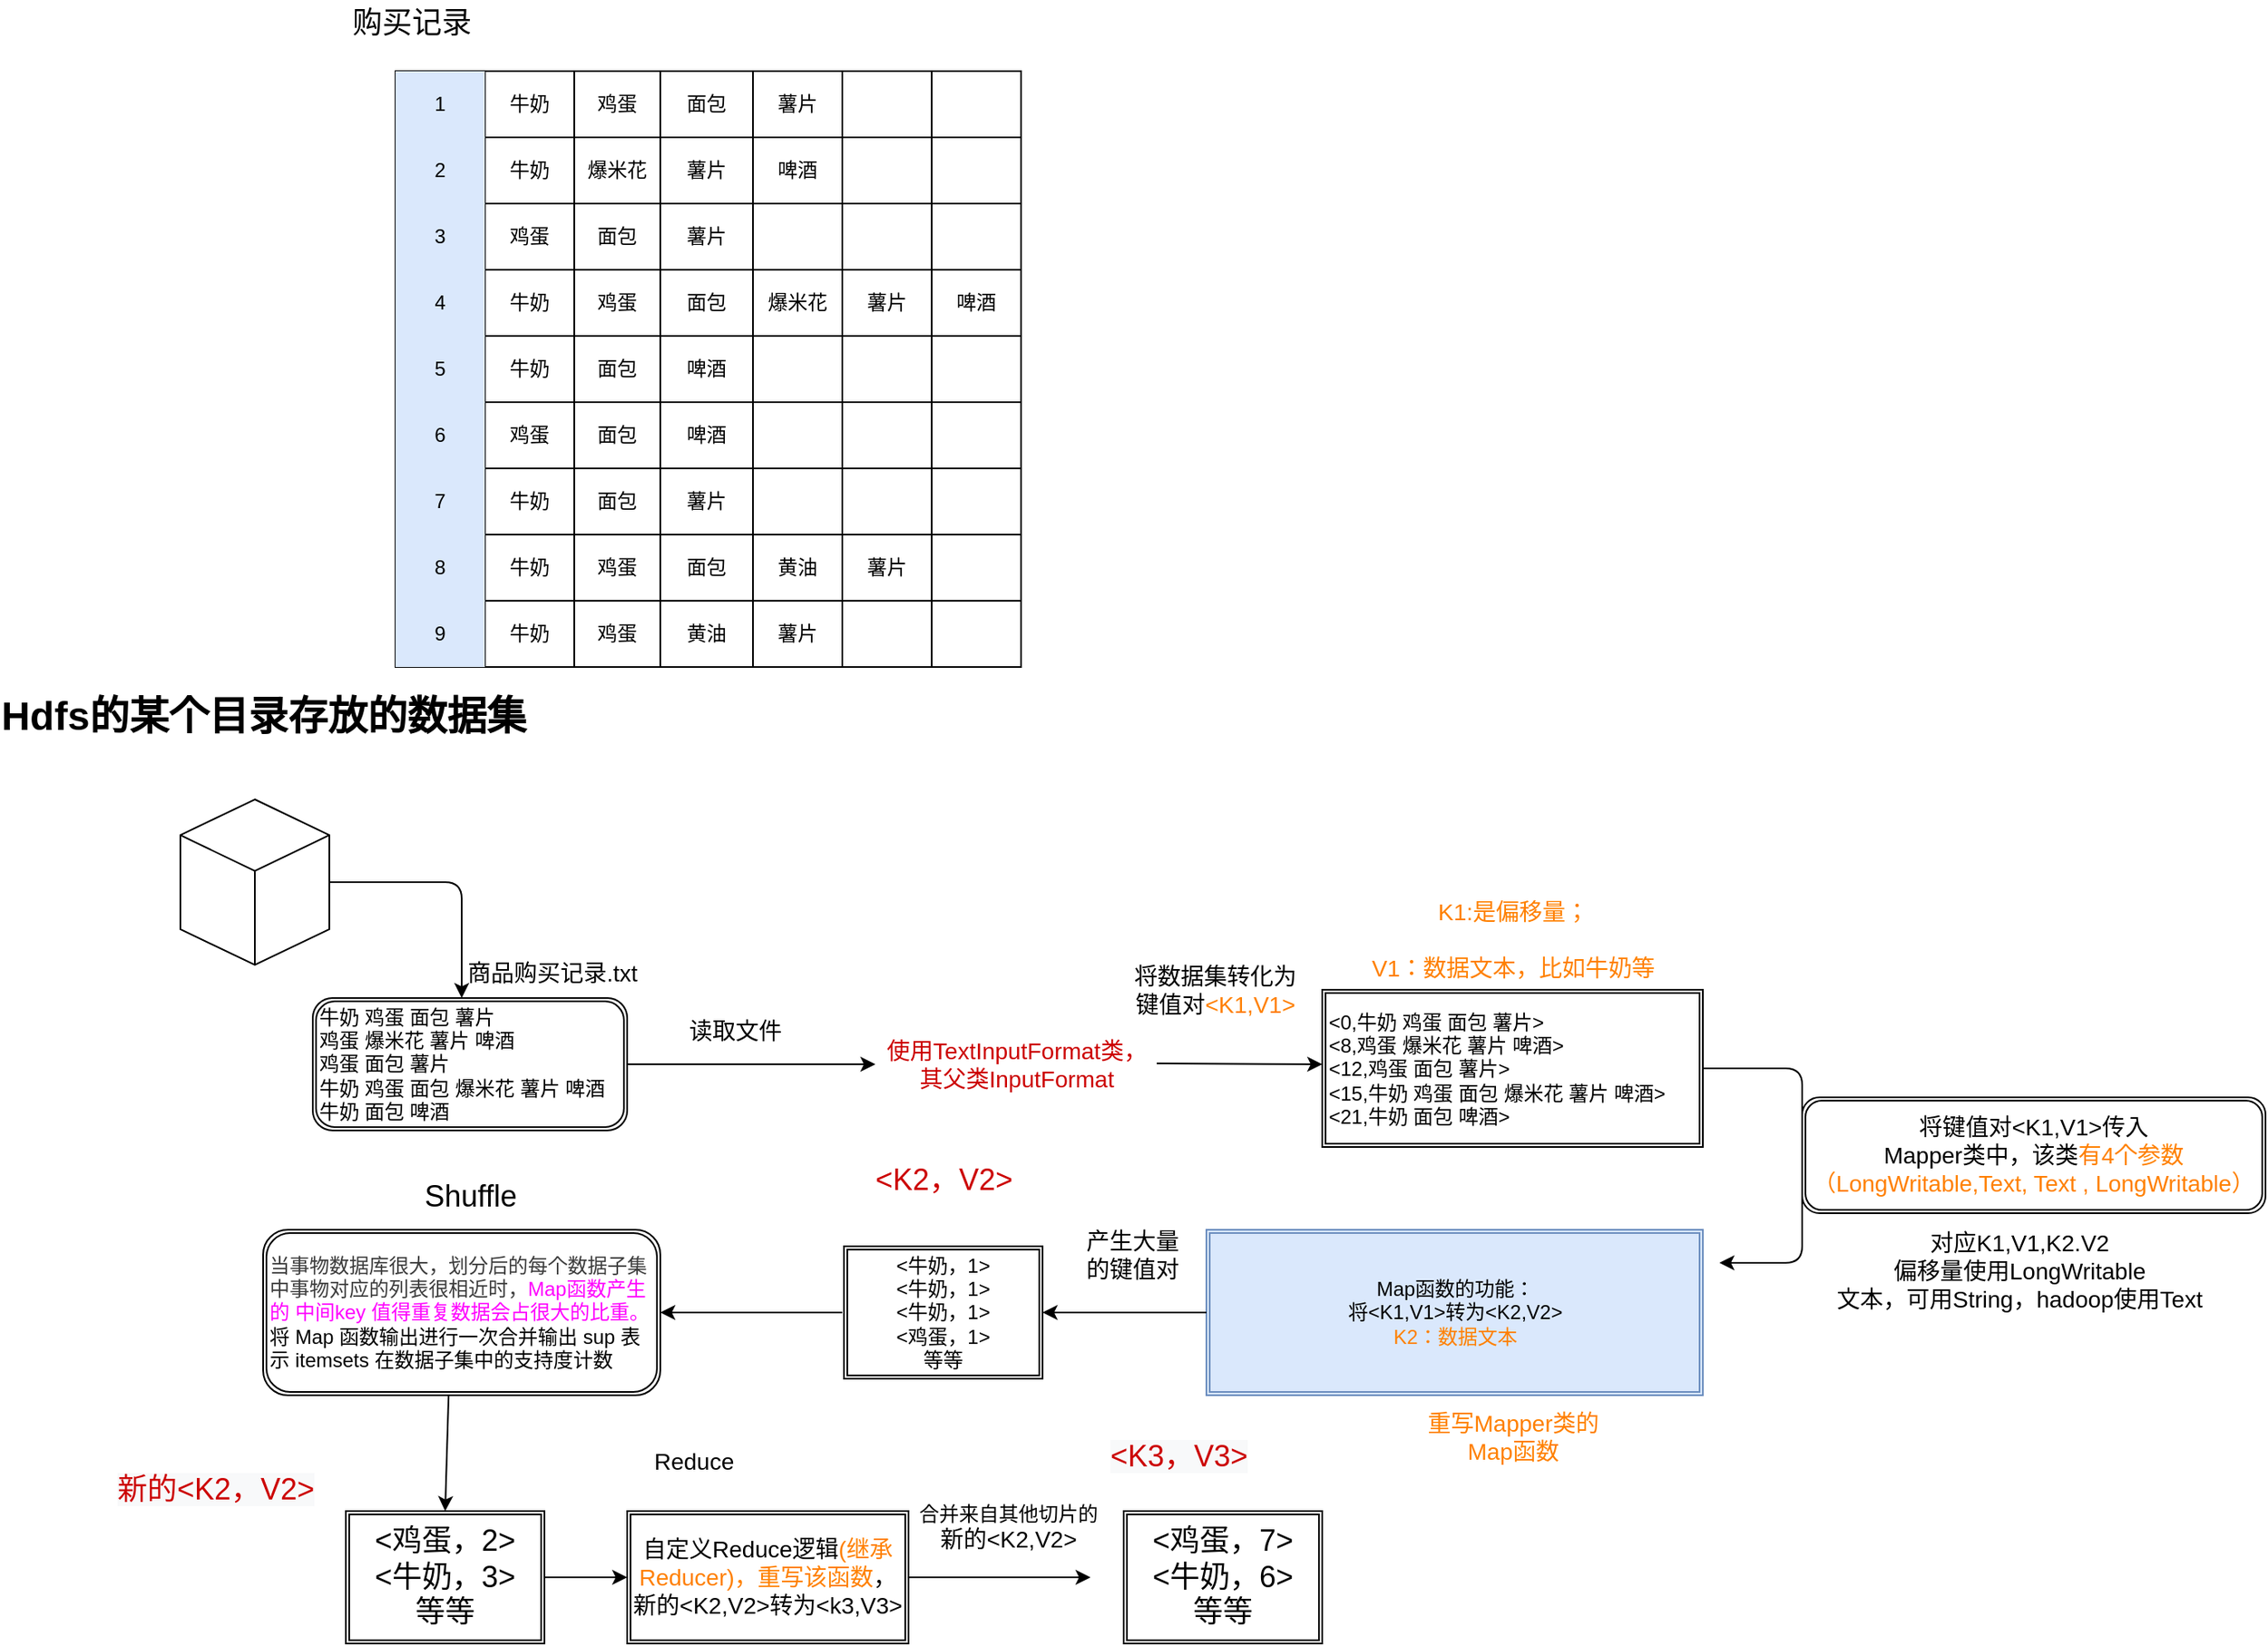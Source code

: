 <mxfile version="14.1.1" type="github"><diagram id="feJrx0zn9rPVNK8GasPx" name="Page-1"><mxGraphModel dx="2616" dy="667" grid="1" gridSize="10" guides="1" tooltips="1" connect="1" arrows="1" fold="1" page="1" pageScale="1" pageWidth="827" pageHeight="1169" math="0" shadow="0"><root><mxCell id="0"/><mxCell id="1" parent="0"/><mxCell id="kRwWImNhM5nwCdZ9_YyU-1" value="" style="shape=table;html=1;whiteSpace=wrap;startSize=0;container=1;collapsible=0;childLayout=tableLayout;flipV=0;flipH=1;fillColor=none;" parent="1" vertex="1"><mxGeometry x="160" y="50" width="378" height="360" as="geometry"/></mxCell><mxCell id="kRwWImNhM5nwCdZ9_YyU-2" value="" style="shape=partialRectangle;html=1;whiteSpace=wrap;collapsible=0;dropTarget=0;pointerEvents=0;fillColor=none;top=0;left=0;bottom=0;right=0;points=[[0,0.5],[1,0.5]];portConstraint=eastwest;" parent="kRwWImNhM5nwCdZ9_YyU-1" vertex="1"><mxGeometry width="378" height="40" as="geometry"/></mxCell><mxCell id="kRwWImNhM5nwCdZ9_YyU-3" value="1" style="shape=partialRectangle;html=1;whiteSpace=wrap;connectable=0;overflow=hidden;fillColor=#dae8fc;top=0;left=0;bottom=0;right=0;strokeColor=#6c8ebf;" parent="kRwWImNhM5nwCdZ9_YyU-2" vertex="1"><mxGeometry width="54" height="40" as="geometry"/></mxCell><mxCell id="kRwWImNhM5nwCdZ9_YyU-4" value="牛奶" style="shape=partialRectangle;html=1;whiteSpace=wrap;connectable=0;overflow=hidden;fillColor=none;top=0;left=0;bottom=0;right=0;" parent="kRwWImNhM5nwCdZ9_YyU-2" vertex="1"><mxGeometry x="54" width="54" height="40" as="geometry"/></mxCell><mxCell id="kRwWImNhM5nwCdZ9_YyU-5" value="鸡蛋" style="shape=partialRectangle;html=1;whiteSpace=wrap;connectable=0;overflow=hidden;fillColor=none;top=0;left=0;bottom=0;right=0;" parent="kRwWImNhM5nwCdZ9_YyU-2" vertex="1"><mxGeometry x="108" width="52" height="40" as="geometry"/></mxCell><mxCell id="kRwWImNhM5nwCdZ9_YyU-6" value="面包" style="shape=partialRectangle;html=1;whiteSpace=wrap;connectable=0;overflow=hidden;fillColor=none;top=0;left=0;bottom=0;right=0;" parent="kRwWImNhM5nwCdZ9_YyU-2" vertex="1"><mxGeometry x="160" width="56" height="40" as="geometry"/></mxCell><mxCell id="kRwWImNhM5nwCdZ9_YyU-7" value="薯片" style="shape=partialRectangle;html=1;whiteSpace=wrap;connectable=0;overflow=hidden;fillColor=none;top=0;left=0;bottom=0;right=0;" parent="kRwWImNhM5nwCdZ9_YyU-2" vertex="1"><mxGeometry x="216" width="54" height="40" as="geometry"/></mxCell><mxCell id="kRwWImNhM5nwCdZ9_YyU-8" style="shape=partialRectangle;html=1;whiteSpace=wrap;connectable=0;overflow=hidden;fillColor=none;top=0;left=0;bottom=0;right=0;" parent="kRwWImNhM5nwCdZ9_YyU-2" vertex="1"><mxGeometry x="270" width="54" height="40" as="geometry"/></mxCell><mxCell id="kRwWImNhM5nwCdZ9_YyU-9" style="shape=partialRectangle;html=1;whiteSpace=wrap;connectable=0;overflow=hidden;fillColor=none;top=0;left=0;bottom=0;right=0;" parent="kRwWImNhM5nwCdZ9_YyU-2" vertex="1"><mxGeometry x="324" width="54" height="40" as="geometry"/></mxCell><mxCell id="kRwWImNhM5nwCdZ9_YyU-10" value="" style="shape=partialRectangle;html=1;whiteSpace=wrap;collapsible=0;dropTarget=0;pointerEvents=0;fillColor=none;top=0;left=0;bottom=0;right=0;points=[[0,0.5],[1,0.5]];portConstraint=eastwest;" parent="kRwWImNhM5nwCdZ9_YyU-1" vertex="1"><mxGeometry y="40" width="378" height="40" as="geometry"/></mxCell><mxCell id="kRwWImNhM5nwCdZ9_YyU-11" value="2" style="shape=partialRectangle;html=1;whiteSpace=wrap;connectable=0;overflow=hidden;top=0;left=0;bottom=0;right=0;strokeColor=#6c8ebf;fillColor=#DAE8FC;" parent="kRwWImNhM5nwCdZ9_YyU-10" vertex="1"><mxGeometry width="54" height="40" as="geometry"/></mxCell><mxCell id="kRwWImNhM5nwCdZ9_YyU-12" value="牛奶" style="shape=partialRectangle;html=1;whiteSpace=wrap;connectable=0;overflow=hidden;fillColor=none;top=0;left=0;bottom=0;right=0;" parent="kRwWImNhM5nwCdZ9_YyU-10" vertex="1"><mxGeometry x="54" width="54" height="40" as="geometry"/></mxCell><mxCell id="kRwWImNhM5nwCdZ9_YyU-13" value="爆米花" style="shape=partialRectangle;html=1;whiteSpace=wrap;connectable=0;overflow=hidden;fillColor=none;top=0;left=0;bottom=0;right=0;" parent="kRwWImNhM5nwCdZ9_YyU-10" vertex="1"><mxGeometry x="108" width="52" height="40" as="geometry"/></mxCell><mxCell id="kRwWImNhM5nwCdZ9_YyU-14" value="薯片" style="shape=partialRectangle;html=1;whiteSpace=wrap;connectable=0;overflow=hidden;fillColor=none;top=0;left=0;bottom=0;right=0;" parent="kRwWImNhM5nwCdZ9_YyU-10" vertex="1"><mxGeometry x="160" width="56" height="40" as="geometry"/></mxCell><mxCell id="kRwWImNhM5nwCdZ9_YyU-15" value="啤酒" style="shape=partialRectangle;html=1;whiteSpace=wrap;connectable=0;overflow=hidden;fillColor=none;top=0;left=0;bottom=0;right=0;" parent="kRwWImNhM5nwCdZ9_YyU-10" vertex="1"><mxGeometry x="216" width="54" height="40" as="geometry"/></mxCell><mxCell id="kRwWImNhM5nwCdZ9_YyU-16" style="shape=partialRectangle;html=1;whiteSpace=wrap;connectable=0;overflow=hidden;fillColor=none;top=0;left=0;bottom=0;right=0;" parent="kRwWImNhM5nwCdZ9_YyU-10" vertex="1"><mxGeometry x="270" width="54" height="40" as="geometry"/></mxCell><mxCell id="kRwWImNhM5nwCdZ9_YyU-17" style="shape=partialRectangle;html=1;whiteSpace=wrap;connectable=0;overflow=hidden;fillColor=none;top=0;left=0;bottom=0;right=0;" parent="kRwWImNhM5nwCdZ9_YyU-10" vertex="1"><mxGeometry x="324" width="54" height="40" as="geometry"/></mxCell><mxCell id="kRwWImNhM5nwCdZ9_YyU-18" value="" style="shape=partialRectangle;html=1;whiteSpace=wrap;collapsible=0;dropTarget=0;pointerEvents=0;fillColor=none;top=0;left=0;bottom=0;right=0;points=[[0,0.5],[1,0.5]];portConstraint=eastwest;" parent="kRwWImNhM5nwCdZ9_YyU-1" vertex="1"><mxGeometry y="80" width="378" height="40" as="geometry"/></mxCell><mxCell id="kRwWImNhM5nwCdZ9_YyU-19" value="3" style="shape=partialRectangle;html=1;whiteSpace=wrap;connectable=0;overflow=hidden;fillColor=#dae8fc;top=0;left=0;bottom=0;right=0;strokeColor=#6c8ebf;" parent="kRwWImNhM5nwCdZ9_YyU-18" vertex="1"><mxGeometry width="54" height="40" as="geometry"/></mxCell><mxCell id="kRwWImNhM5nwCdZ9_YyU-20" value="鸡蛋" style="shape=partialRectangle;html=1;whiteSpace=wrap;connectable=0;overflow=hidden;fillColor=none;top=0;left=0;bottom=0;right=0;" parent="kRwWImNhM5nwCdZ9_YyU-18" vertex="1"><mxGeometry x="54" width="54" height="40" as="geometry"/></mxCell><mxCell id="kRwWImNhM5nwCdZ9_YyU-21" value="面包" style="shape=partialRectangle;html=1;whiteSpace=wrap;connectable=0;overflow=hidden;fillColor=none;top=0;left=0;bottom=0;right=0;" parent="kRwWImNhM5nwCdZ9_YyU-18" vertex="1"><mxGeometry x="108" width="52" height="40" as="geometry"/></mxCell><mxCell id="kRwWImNhM5nwCdZ9_YyU-22" value="薯片" style="shape=partialRectangle;html=1;whiteSpace=wrap;connectable=0;overflow=hidden;fillColor=none;top=0;left=0;bottom=0;right=0;" parent="kRwWImNhM5nwCdZ9_YyU-18" vertex="1"><mxGeometry x="160" width="56" height="40" as="geometry"/></mxCell><mxCell id="kRwWImNhM5nwCdZ9_YyU-23" value="" style="shape=partialRectangle;html=1;whiteSpace=wrap;connectable=0;overflow=hidden;fillColor=none;top=0;left=0;bottom=0;right=0;" parent="kRwWImNhM5nwCdZ9_YyU-18" vertex="1"><mxGeometry x="216" width="54" height="40" as="geometry"/></mxCell><mxCell id="kRwWImNhM5nwCdZ9_YyU-24" style="shape=partialRectangle;html=1;whiteSpace=wrap;connectable=0;overflow=hidden;fillColor=none;top=0;left=0;bottom=0;right=0;" parent="kRwWImNhM5nwCdZ9_YyU-18" vertex="1"><mxGeometry x="270" width="54" height="40" as="geometry"/></mxCell><mxCell id="kRwWImNhM5nwCdZ9_YyU-25" style="shape=partialRectangle;html=1;whiteSpace=wrap;connectable=0;overflow=hidden;fillColor=none;top=0;left=0;bottom=0;right=0;" parent="kRwWImNhM5nwCdZ9_YyU-18" vertex="1"><mxGeometry x="324" width="54" height="40" as="geometry"/></mxCell><mxCell id="kRwWImNhM5nwCdZ9_YyU-26" value="" style="shape=partialRectangle;html=1;whiteSpace=wrap;collapsible=0;dropTarget=0;pointerEvents=0;fillColor=none;top=0;left=0;bottom=0;right=0;points=[[0,0.5],[1,0.5]];portConstraint=eastwest;" parent="kRwWImNhM5nwCdZ9_YyU-1" vertex="1"><mxGeometry y="120" width="378" height="40" as="geometry"/></mxCell><mxCell id="kRwWImNhM5nwCdZ9_YyU-27" value="4" style="shape=partialRectangle;html=1;whiteSpace=wrap;connectable=0;overflow=hidden;fillColor=#dae8fc;top=0;left=0;bottom=0;right=0;strokeColor=#6c8ebf;" parent="kRwWImNhM5nwCdZ9_YyU-26" vertex="1"><mxGeometry width="54" height="40" as="geometry"/></mxCell><mxCell id="kRwWImNhM5nwCdZ9_YyU-28" value="牛奶" style="shape=partialRectangle;html=1;whiteSpace=wrap;connectable=0;overflow=hidden;fillColor=none;top=0;left=0;bottom=0;right=0;" parent="kRwWImNhM5nwCdZ9_YyU-26" vertex="1"><mxGeometry x="54" width="54" height="40" as="geometry"/></mxCell><mxCell id="kRwWImNhM5nwCdZ9_YyU-29" value="鸡蛋" style="shape=partialRectangle;html=1;whiteSpace=wrap;connectable=0;overflow=hidden;fillColor=none;top=0;left=0;bottom=0;right=0;" parent="kRwWImNhM5nwCdZ9_YyU-26" vertex="1"><mxGeometry x="108" width="52" height="40" as="geometry"/></mxCell><mxCell id="kRwWImNhM5nwCdZ9_YyU-30" value="面包" style="shape=partialRectangle;html=1;whiteSpace=wrap;connectable=0;overflow=hidden;fillColor=none;top=0;left=0;bottom=0;right=0;" parent="kRwWImNhM5nwCdZ9_YyU-26" vertex="1"><mxGeometry x="160" width="56" height="40" as="geometry"/></mxCell><mxCell id="kRwWImNhM5nwCdZ9_YyU-31" value="爆米花" style="shape=partialRectangle;html=1;whiteSpace=wrap;connectable=0;overflow=hidden;fillColor=none;top=0;left=0;bottom=0;right=0;" parent="kRwWImNhM5nwCdZ9_YyU-26" vertex="1"><mxGeometry x="216" width="54" height="40" as="geometry"/></mxCell><mxCell id="kRwWImNhM5nwCdZ9_YyU-32" value="薯片" style="shape=partialRectangle;html=1;whiteSpace=wrap;connectable=0;overflow=hidden;fillColor=none;top=0;left=0;bottom=0;right=0;" parent="kRwWImNhM5nwCdZ9_YyU-26" vertex="1"><mxGeometry x="270" width="54" height="40" as="geometry"/></mxCell><mxCell id="kRwWImNhM5nwCdZ9_YyU-33" value="啤酒" style="shape=partialRectangle;html=1;whiteSpace=wrap;connectable=0;overflow=hidden;fillColor=none;top=0;left=0;bottom=0;right=0;" parent="kRwWImNhM5nwCdZ9_YyU-26" vertex="1"><mxGeometry x="324" width="54" height="40" as="geometry"/></mxCell><mxCell id="kRwWImNhM5nwCdZ9_YyU-34" value="" style="shape=partialRectangle;html=1;whiteSpace=wrap;collapsible=0;dropTarget=0;pointerEvents=0;fillColor=none;top=0;left=0;bottom=0;right=0;points=[[0,0.5],[1,0.5]];portConstraint=eastwest;" parent="kRwWImNhM5nwCdZ9_YyU-1" vertex="1"><mxGeometry y="160" width="378" height="40" as="geometry"/></mxCell><mxCell id="kRwWImNhM5nwCdZ9_YyU-35" value="5" style="shape=partialRectangle;html=1;whiteSpace=wrap;connectable=0;overflow=hidden;fillColor=#dae8fc;top=0;left=0;bottom=0;right=0;strokeColor=#6c8ebf;" parent="kRwWImNhM5nwCdZ9_YyU-34" vertex="1"><mxGeometry width="54" height="40" as="geometry"/></mxCell><mxCell id="kRwWImNhM5nwCdZ9_YyU-36" value="牛奶" style="shape=partialRectangle;html=1;whiteSpace=wrap;connectable=0;overflow=hidden;fillColor=none;top=0;left=0;bottom=0;right=0;" parent="kRwWImNhM5nwCdZ9_YyU-34" vertex="1"><mxGeometry x="54" width="54" height="40" as="geometry"/></mxCell><mxCell id="kRwWImNhM5nwCdZ9_YyU-37" value="面包" style="shape=partialRectangle;html=1;whiteSpace=wrap;connectable=0;overflow=hidden;fillColor=none;top=0;left=0;bottom=0;right=0;" parent="kRwWImNhM5nwCdZ9_YyU-34" vertex="1"><mxGeometry x="108" width="52" height="40" as="geometry"/></mxCell><mxCell id="kRwWImNhM5nwCdZ9_YyU-38" value="啤酒" style="shape=partialRectangle;html=1;whiteSpace=wrap;connectable=0;overflow=hidden;fillColor=none;top=0;left=0;bottom=0;right=0;" parent="kRwWImNhM5nwCdZ9_YyU-34" vertex="1"><mxGeometry x="160" width="56" height="40" as="geometry"/></mxCell><mxCell id="kRwWImNhM5nwCdZ9_YyU-39" value="" style="shape=partialRectangle;html=1;whiteSpace=wrap;connectable=0;overflow=hidden;fillColor=none;top=0;left=0;bottom=0;right=0;" parent="kRwWImNhM5nwCdZ9_YyU-34" vertex="1"><mxGeometry x="216" width="54" height="40" as="geometry"/></mxCell><mxCell id="kRwWImNhM5nwCdZ9_YyU-40" style="shape=partialRectangle;html=1;whiteSpace=wrap;connectable=0;overflow=hidden;fillColor=none;top=0;left=0;bottom=0;right=0;" parent="kRwWImNhM5nwCdZ9_YyU-34" vertex="1"><mxGeometry x="270" width="54" height="40" as="geometry"/></mxCell><mxCell id="kRwWImNhM5nwCdZ9_YyU-41" style="shape=partialRectangle;html=1;whiteSpace=wrap;connectable=0;overflow=hidden;fillColor=none;top=0;left=0;bottom=0;right=0;" parent="kRwWImNhM5nwCdZ9_YyU-34" vertex="1"><mxGeometry x="324" width="54" height="40" as="geometry"/></mxCell><mxCell id="kRwWImNhM5nwCdZ9_YyU-42" value="" style="shape=partialRectangle;html=1;whiteSpace=wrap;collapsible=0;dropTarget=0;pointerEvents=0;fillColor=none;top=0;left=0;bottom=0;right=0;points=[[0,0.5],[1,0.5]];portConstraint=eastwest;" parent="kRwWImNhM5nwCdZ9_YyU-1" vertex="1"><mxGeometry y="200" width="378" height="40" as="geometry"/></mxCell><mxCell id="kRwWImNhM5nwCdZ9_YyU-43" value="6" style="shape=partialRectangle;html=1;whiteSpace=wrap;connectable=0;overflow=hidden;fillColor=#dae8fc;top=0;left=0;bottom=0;right=0;strokeColor=#6c8ebf;" parent="kRwWImNhM5nwCdZ9_YyU-42" vertex="1"><mxGeometry width="54" height="40" as="geometry"/></mxCell><mxCell id="kRwWImNhM5nwCdZ9_YyU-44" value="鸡蛋" style="shape=partialRectangle;html=1;whiteSpace=wrap;connectable=0;overflow=hidden;fillColor=none;top=0;left=0;bottom=0;right=0;" parent="kRwWImNhM5nwCdZ9_YyU-42" vertex="1"><mxGeometry x="54" width="54" height="40" as="geometry"/></mxCell><mxCell id="kRwWImNhM5nwCdZ9_YyU-45" value="面包" style="shape=partialRectangle;html=1;whiteSpace=wrap;connectable=0;overflow=hidden;fillColor=none;top=0;left=0;bottom=0;right=0;" parent="kRwWImNhM5nwCdZ9_YyU-42" vertex="1"><mxGeometry x="108" width="52" height="40" as="geometry"/></mxCell><mxCell id="kRwWImNhM5nwCdZ9_YyU-46" value="啤酒" style="shape=partialRectangle;html=1;whiteSpace=wrap;connectable=0;overflow=hidden;fillColor=none;top=0;left=0;bottom=0;right=0;" parent="kRwWImNhM5nwCdZ9_YyU-42" vertex="1"><mxGeometry x="160" width="56" height="40" as="geometry"/></mxCell><mxCell id="kRwWImNhM5nwCdZ9_YyU-47" value="" style="shape=partialRectangle;html=1;whiteSpace=wrap;connectable=0;overflow=hidden;fillColor=none;top=0;left=0;bottom=0;right=0;" parent="kRwWImNhM5nwCdZ9_YyU-42" vertex="1"><mxGeometry x="216" width="54" height="40" as="geometry"/></mxCell><mxCell id="kRwWImNhM5nwCdZ9_YyU-48" style="shape=partialRectangle;html=1;whiteSpace=wrap;connectable=0;overflow=hidden;fillColor=none;top=0;left=0;bottom=0;right=0;" parent="kRwWImNhM5nwCdZ9_YyU-42" vertex="1"><mxGeometry x="270" width="54" height="40" as="geometry"/></mxCell><mxCell id="kRwWImNhM5nwCdZ9_YyU-49" style="shape=partialRectangle;html=1;whiteSpace=wrap;connectable=0;overflow=hidden;fillColor=none;top=0;left=0;bottom=0;right=0;" parent="kRwWImNhM5nwCdZ9_YyU-42" vertex="1"><mxGeometry x="324" width="54" height="40" as="geometry"/></mxCell><mxCell id="kRwWImNhM5nwCdZ9_YyU-50" value="" style="shape=partialRectangle;html=1;whiteSpace=wrap;collapsible=0;dropTarget=0;pointerEvents=0;fillColor=none;top=0;left=0;bottom=0;right=0;points=[[0,0.5],[1,0.5]];portConstraint=eastwest;" parent="kRwWImNhM5nwCdZ9_YyU-1" vertex="1"><mxGeometry y="240" width="378" height="40" as="geometry"/></mxCell><mxCell id="kRwWImNhM5nwCdZ9_YyU-51" value="7" style="shape=partialRectangle;html=1;whiteSpace=wrap;connectable=0;overflow=hidden;fillColor=#dae8fc;top=0;left=0;bottom=0;right=0;strokeColor=#6c8ebf;" parent="kRwWImNhM5nwCdZ9_YyU-50" vertex="1"><mxGeometry width="54" height="40" as="geometry"/></mxCell><mxCell id="kRwWImNhM5nwCdZ9_YyU-52" value="牛奶" style="shape=partialRectangle;html=1;whiteSpace=wrap;connectable=0;overflow=hidden;fillColor=none;top=0;left=0;bottom=0;right=0;" parent="kRwWImNhM5nwCdZ9_YyU-50" vertex="1"><mxGeometry x="54" width="54" height="40" as="geometry"/></mxCell><mxCell id="kRwWImNhM5nwCdZ9_YyU-53" value="面包" style="shape=partialRectangle;html=1;whiteSpace=wrap;connectable=0;overflow=hidden;fillColor=none;top=0;left=0;bottom=0;right=0;" parent="kRwWImNhM5nwCdZ9_YyU-50" vertex="1"><mxGeometry x="108" width="52" height="40" as="geometry"/></mxCell><mxCell id="kRwWImNhM5nwCdZ9_YyU-54" value="薯片" style="shape=partialRectangle;html=1;whiteSpace=wrap;connectable=0;overflow=hidden;fillColor=none;top=0;left=0;bottom=0;right=0;" parent="kRwWImNhM5nwCdZ9_YyU-50" vertex="1"><mxGeometry x="160" width="56" height="40" as="geometry"/></mxCell><mxCell id="kRwWImNhM5nwCdZ9_YyU-55" value="" style="shape=partialRectangle;html=1;whiteSpace=wrap;connectable=0;overflow=hidden;fillColor=none;top=0;left=0;bottom=0;right=0;" parent="kRwWImNhM5nwCdZ9_YyU-50" vertex="1"><mxGeometry x="216" width="54" height="40" as="geometry"/></mxCell><mxCell id="kRwWImNhM5nwCdZ9_YyU-56" style="shape=partialRectangle;html=1;whiteSpace=wrap;connectable=0;overflow=hidden;fillColor=none;top=0;left=0;bottom=0;right=0;" parent="kRwWImNhM5nwCdZ9_YyU-50" vertex="1"><mxGeometry x="270" width="54" height="40" as="geometry"/></mxCell><mxCell id="kRwWImNhM5nwCdZ9_YyU-57" style="shape=partialRectangle;html=1;whiteSpace=wrap;connectable=0;overflow=hidden;fillColor=none;top=0;left=0;bottom=0;right=0;" parent="kRwWImNhM5nwCdZ9_YyU-50" vertex="1"><mxGeometry x="324" width="54" height="40" as="geometry"/></mxCell><mxCell id="kRwWImNhM5nwCdZ9_YyU-58" value="" style="shape=partialRectangle;html=1;whiteSpace=wrap;collapsible=0;dropTarget=0;pointerEvents=0;fillColor=none;top=0;left=0;bottom=0;right=0;points=[[0,0.5],[1,0.5]];portConstraint=eastwest;" parent="kRwWImNhM5nwCdZ9_YyU-1" vertex="1"><mxGeometry y="280" width="378" height="40" as="geometry"/></mxCell><mxCell id="kRwWImNhM5nwCdZ9_YyU-59" value="8" style="shape=partialRectangle;html=1;whiteSpace=wrap;connectable=0;overflow=hidden;fillColor=#dae8fc;top=0;left=0;bottom=0;right=0;strokeColor=#6c8ebf;" parent="kRwWImNhM5nwCdZ9_YyU-58" vertex="1"><mxGeometry width="54" height="40" as="geometry"/></mxCell><mxCell id="kRwWImNhM5nwCdZ9_YyU-60" value="牛奶" style="shape=partialRectangle;html=1;whiteSpace=wrap;connectable=0;overflow=hidden;fillColor=none;top=0;left=0;bottom=0;right=0;" parent="kRwWImNhM5nwCdZ9_YyU-58" vertex="1"><mxGeometry x="54" width="54" height="40" as="geometry"/></mxCell><mxCell id="kRwWImNhM5nwCdZ9_YyU-61" value="鸡蛋" style="shape=partialRectangle;html=1;whiteSpace=wrap;connectable=0;overflow=hidden;fillColor=none;top=0;left=0;bottom=0;right=0;" parent="kRwWImNhM5nwCdZ9_YyU-58" vertex="1"><mxGeometry x="108" width="52" height="40" as="geometry"/></mxCell><mxCell id="kRwWImNhM5nwCdZ9_YyU-62" value="面包" style="shape=partialRectangle;html=1;whiteSpace=wrap;connectable=0;overflow=hidden;fillColor=none;top=0;left=0;bottom=0;right=0;" parent="kRwWImNhM5nwCdZ9_YyU-58" vertex="1"><mxGeometry x="160" width="56" height="40" as="geometry"/></mxCell><mxCell id="kRwWImNhM5nwCdZ9_YyU-63" value="黄油" style="shape=partialRectangle;html=1;whiteSpace=wrap;connectable=0;overflow=hidden;fillColor=none;top=0;left=0;bottom=0;right=0;" parent="kRwWImNhM5nwCdZ9_YyU-58" vertex="1"><mxGeometry x="216" width="54" height="40" as="geometry"/></mxCell><mxCell id="kRwWImNhM5nwCdZ9_YyU-64" value="薯片" style="shape=partialRectangle;html=1;whiteSpace=wrap;connectable=0;overflow=hidden;fillColor=none;top=0;left=0;bottom=0;right=0;" parent="kRwWImNhM5nwCdZ9_YyU-58" vertex="1"><mxGeometry x="270" width="54" height="40" as="geometry"/></mxCell><mxCell id="kRwWImNhM5nwCdZ9_YyU-65" style="shape=partialRectangle;html=1;whiteSpace=wrap;connectable=0;overflow=hidden;fillColor=none;top=0;left=0;bottom=0;right=0;" parent="kRwWImNhM5nwCdZ9_YyU-58" vertex="1"><mxGeometry x="324" width="54" height="40" as="geometry"/></mxCell><mxCell id="kRwWImNhM5nwCdZ9_YyU-66" value="" style="shape=partialRectangle;html=1;whiteSpace=wrap;collapsible=0;dropTarget=0;pointerEvents=0;fillColor=none;top=0;left=0;bottom=0;right=0;points=[[0,0.5],[1,0.5]];portConstraint=eastwest;" parent="kRwWImNhM5nwCdZ9_YyU-1" vertex="1"><mxGeometry y="320" width="378" height="40" as="geometry"/></mxCell><mxCell id="kRwWImNhM5nwCdZ9_YyU-67" value="9" style="shape=partialRectangle;html=1;whiteSpace=wrap;connectable=0;overflow=hidden;fillColor=#dae8fc;top=0;left=0;bottom=0;right=0;strokeColor=#6c8ebf;" parent="kRwWImNhM5nwCdZ9_YyU-66" vertex="1"><mxGeometry width="54" height="40" as="geometry"/></mxCell><mxCell id="kRwWImNhM5nwCdZ9_YyU-68" value="牛奶" style="shape=partialRectangle;html=1;whiteSpace=wrap;connectable=0;overflow=hidden;fillColor=none;top=0;left=0;bottom=0;right=0;" parent="kRwWImNhM5nwCdZ9_YyU-66" vertex="1"><mxGeometry x="54" width="54" height="40" as="geometry"/></mxCell><mxCell id="kRwWImNhM5nwCdZ9_YyU-69" value="鸡蛋" style="shape=partialRectangle;html=1;whiteSpace=wrap;connectable=0;overflow=hidden;fillColor=none;top=0;left=0;bottom=0;right=0;" parent="kRwWImNhM5nwCdZ9_YyU-66" vertex="1"><mxGeometry x="108" width="52" height="40" as="geometry"/></mxCell><mxCell id="kRwWImNhM5nwCdZ9_YyU-70" value="黄油" style="shape=partialRectangle;html=1;whiteSpace=wrap;connectable=0;overflow=hidden;fillColor=none;top=0;left=0;bottom=0;right=0;" parent="kRwWImNhM5nwCdZ9_YyU-66" vertex="1"><mxGeometry x="160" width="56" height="40" as="geometry"/></mxCell><mxCell id="kRwWImNhM5nwCdZ9_YyU-71" value="薯片" style="shape=partialRectangle;html=1;whiteSpace=wrap;connectable=0;overflow=hidden;fillColor=none;top=0;left=0;bottom=0;right=0;" parent="kRwWImNhM5nwCdZ9_YyU-66" vertex="1"><mxGeometry x="216" width="54" height="40" as="geometry"/></mxCell><mxCell id="kRwWImNhM5nwCdZ9_YyU-72" style="shape=partialRectangle;html=1;whiteSpace=wrap;connectable=0;overflow=hidden;fillColor=none;top=0;left=0;bottom=0;right=0;" parent="kRwWImNhM5nwCdZ9_YyU-66" vertex="1"><mxGeometry x="270" width="54" height="40" as="geometry"/></mxCell><mxCell id="kRwWImNhM5nwCdZ9_YyU-73" style="shape=partialRectangle;html=1;whiteSpace=wrap;connectable=0;overflow=hidden;fillColor=none;top=0;left=0;bottom=0;right=0;" parent="kRwWImNhM5nwCdZ9_YyU-66" vertex="1"><mxGeometry x="324" width="54" height="40" as="geometry"/></mxCell><mxCell id="kRwWImNhM5nwCdZ9_YyU-82" value="&lt;font style=&quot;font-size: 18px&quot;&gt;购买记录&lt;/font&gt;" style="text;html=1;strokeColor=none;fillColor=none;align=center;verticalAlign=middle;whiteSpace=wrap;rounded=0;fontSize=20;" parent="1" vertex="1"><mxGeometry x="120" y="10" width="100" height="20" as="geometry"/></mxCell><mxCell id="wbQMfDEhix2b9BNwXz1v-1" value="" style="html=1;whiteSpace=wrap;shape=isoCube2;backgroundOutline=1;isoAngle=15;" vertex="1" parent="1"><mxGeometry x="30" y="490" width="90" height="100" as="geometry"/></mxCell><mxCell id="wbQMfDEhix2b9BNwXz1v-2" value="Hdfs的某个目录存放的数据集" style="text;strokeColor=none;fillColor=none;html=1;fontSize=24;fontStyle=1;verticalAlign=middle;align=center;" vertex="1" parent="1"><mxGeometry x="30" y="420" width="100" height="40" as="geometry"/></mxCell><mxCell id="wbQMfDEhix2b9BNwXz1v-3" value="" style="edgeStyle=segmentEdgeStyle;endArrow=classic;html=1;exitX=1;exitY=0.5;exitDx=0;exitDy=0;exitPerimeter=0;" edge="1" parent="1" source="wbQMfDEhix2b9BNwXz1v-1"><mxGeometry width="50" height="50" relative="1" as="geometry"><mxPoint x="140" y="600" as="sourcePoint"/><mxPoint x="200" y="610" as="targetPoint"/></mxGeometry></mxCell><mxCell id="wbQMfDEhix2b9BNwXz1v-4" value="&lt;div&gt;牛奶 鸡蛋 面包 薯片&lt;/div&gt;&lt;div&gt;鸡蛋 爆米花 薯片 啤酒&lt;/div&gt;&lt;div&gt;鸡蛋 面包 薯片&lt;/div&gt;&lt;div&gt;&lt;div&gt;牛奶 鸡蛋 面包 爆米花 薯片 啤酒&lt;/div&gt;&lt;div&gt;牛奶 面包 啤酒&lt;/div&gt;&lt;/div&gt;" style="shape=ext;double=1;rounded=1;whiteSpace=wrap;html=1;align=left;" vertex="1" parent="1"><mxGeometry x="110" y="610" width="190" height="80" as="geometry"/></mxCell><mxCell id="wbQMfDEhix2b9BNwXz1v-5" value="&lt;font style=&quot;font-size: 14px&quot;&gt;商品购买记录.txt&lt;/font&gt;" style="text;html=1;strokeColor=none;fillColor=none;align=center;verticalAlign=middle;whiteSpace=wrap;rounded=0;" vertex="1" parent="1"><mxGeometry x="180" y="585" width="150" height="20" as="geometry"/></mxCell><mxCell id="wbQMfDEhix2b9BNwXz1v-6" value="" style="endArrow=classic;html=1;exitX=1;exitY=0.5;exitDx=0;exitDy=0;" edge="1" parent="1" source="wbQMfDEhix2b9BNwXz1v-4"><mxGeometry width="50" height="50" relative="1" as="geometry"><mxPoint x="330" y="690" as="sourcePoint"/><mxPoint x="450" y="650" as="targetPoint"/></mxGeometry></mxCell><mxCell id="wbQMfDEhix2b9BNwXz1v-7" value="&lt;font style=&quot;font-size: 14px&quot;&gt;读取文件&lt;/font&gt;" style="text;html=1;align=center;verticalAlign=middle;resizable=0;points=[];autosize=1;" vertex="1" parent="1"><mxGeometry x="330" y="620" width="70" height="20" as="geometry"/></mxCell><mxCell id="wbQMfDEhix2b9BNwXz1v-8" value="&lt;font style=&quot;font-size: 14px&quot;&gt;&lt;font color=&quot;#cc0000&quot;&gt;使用TextInputFormat类，&lt;br&gt;其父类InputFormat&lt;/font&gt;&lt;br&gt;&lt;/font&gt;" style="text;html=1;align=center;verticalAlign=middle;resizable=0;points=[];autosize=1;" vertex="1" parent="1"><mxGeometry x="450" y="635" width="170" height="30" as="geometry"/></mxCell><mxCell id="wbQMfDEhix2b9BNwXz1v-9" value="" style="endArrow=classic;html=1;" edge="1" parent="1"><mxGeometry width="50" height="50" relative="1" as="geometry"><mxPoint x="620" y="649.5" as="sourcePoint"/><mxPoint x="720" y="650" as="targetPoint"/></mxGeometry></mxCell><mxCell id="wbQMfDEhix2b9BNwXz1v-10" value="&lt;font style=&quot;font-size: 14px&quot;&gt;将数据集转化为&lt;br&gt;键值对&lt;font color=&quot;#ff8000&quot;&gt;&amp;lt;K1,V1&amp;gt;&lt;/font&gt;&lt;/font&gt;" style="text;html=1;align=center;verticalAlign=middle;resizable=0;points=[];autosize=1;" vertex="1" parent="1"><mxGeometry x="600" y="590" width="110" height="30" as="geometry"/></mxCell><mxCell id="wbQMfDEhix2b9BNwXz1v-11" value="&amp;lt;0,&lt;span&gt;牛奶 鸡蛋 面包 薯片&amp;gt;&lt;br&gt;&amp;lt;8,&lt;/span&gt;&lt;span&gt;鸡蛋 爆米花 薯片 啤酒&amp;gt;&lt;/span&gt;&lt;div&gt;&amp;lt;12,鸡蛋 面包 薯片&amp;gt;&lt;/div&gt;&lt;div&gt;&lt;div&gt;&amp;lt;15,牛奶 鸡蛋 面包 爆米花 薯片 啤酒&amp;gt;&lt;/div&gt;&lt;div&gt;&amp;lt;21,牛奶 面包 啤酒&amp;gt;&lt;/div&gt;&lt;/div&gt;" style="shape=ext;double=1;rounded=0;whiteSpace=wrap;html=1;align=left;" vertex="1" parent="1"><mxGeometry x="720" y="605" width="230" height="95" as="geometry"/></mxCell><mxCell id="wbQMfDEhix2b9BNwXz1v-15" value="" style="edgeStyle=segmentEdgeStyle;endArrow=classic;html=1;" edge="1" parent="1" source="wbQMfDEhix2b9BNwXz1v-11"><mxGeometry width="50" height="50" relative="1" as="geometry"><mxPoint x="740" y="770" as="sourcePoint"/><mxPoint x="960" y="770" as="targetPoint"/><Array as="points"><mxPoint x="1010" y="653"/></Array></mxGeometry></mxCell><mxCell id="wbQMfDEhix2b9BNwXz1v-16" value="" style="shape=ext;double=1;rounded=0;whiteSpace=wrap;html=1;fillColor=#dae8fc;strokeColor=#6c8ebf;" vertex="1" parent="1"><mxGeometry x="650" y="750" width="300" height="100" as="geometry"/></mxCell><mxCell id="wbQMfDEhix2b9BNwXz1v-17" value="&lt;font style=&quot;font-size: 14px&quot; color=&quot;#ff8000&quot;&gt;重写Mapper类的&lt;br&gt;Map函数&lt;br&gt;&lt;/font&gt;" style="text;html=1;align=center;verticalAlign=middle;resizable=0;points=[];autosize=1;" vertex="1" parent="1"><mxGeometry x="775" y="860" width="120" height="30" as="geometry"/></mxCell><mxCell id="wbQMfDEhix2b9BNwXz1v-18" value="&lt;font style=&quot;font-size: 14px&quot; color=&quot;#ff8000&quot;&gt;K1:是偏移量；&lt;br&gt;&lt;br&gt;V1：数据文本，比如牛奶等&lt;/font&gt;" style="text;html=1;align=center;verticalAlign=middle;resizable=0;points=[];autosize=1;" vertex="1" parent="1"><mxGeometry x="740" y="550" width="190" height="50" as="geometry"/></mxCell><mxCell id="wbQMfDEhix2b9BNwXz1v-19" value="&lt;font style=&quot;font-size: 14px&quot;&gt;将键值对&amp;lt;K1,V1&amp;gt;传入&lt;br&gt;Mapper类中，该类&lt;/font&gt;&lt;font color=&quot;#ff8000&quot;&gt;&lt;span style=&quot;font-size: 14px&quot;&gt;有4个参数&lt;/span&gt;&lt;/font&gt;&lt;br&gt;&lt;font color=&quot;#ff8000&quot;&gt;&lt;span style=&quot;font-size: 14px&quot;&gt;（LongWritable,Text, Text , LongWritable&lt;/span&gt;&lt;/font&gt;&lt;font color=&quot;#ff8000&quot;&gt;&lt;span style=&quot;font-size: 14px&quot;&gt;）&lt;/span&gt;&lt;/font&gt;" style="shape=ext;double=1;rounded=1;whiteSpace=wrap;html=1;" vertex="1" parent="1"><mxGeometry x="1010" y="670" width="280" height="70" as="geometry"/></mxCell><mxCell id="wbQMfDEhix2b9BNwXz1v-20" value="&lt;font style=&quot;font-size: 14px&quot;&gt;对应K1,V1,K2.V2&lt;br&gt;偏移量使用LongWritable&lt;br&gt;文本，可用String，hadoop使用Text&lt;/font&gt;" style="text;html=1;align=center;verticalAlign=middle;resizable=0;points=[];autosize=1;" vertex="1" parent="1"><mxGeometry x="1021" y="750" width="240" height="50" as="geometry"/></mxCell><mxCell id="wbQMfDEhix2b9BNwXz1v-21" value="&lt;span&gt;Map函数的功能：&lt;/span&gt;&lt;br&gt;&lt;span&gt;将&amp;lt;K1,V1&amp;gt;转为&amp;lt;K2,V2&amp;gt;&lt;/span&gt;&lt;br&gt;&lt;font color=&quot;#ff8000&quot;&gt;K2：数据文本&lt;/font&gt;" style="text;html=1;align=center;verticalAlign=middle;resizable=0;points=[];autosize=1;" vertex="1" parent="1"><mxGeometry x="730" y="775" width="140" height="50" as="geometry"/></mxCell><mxCell id="wbQMfDEhix2b9BNwXz1v-22" value="&lt;font color=&quot;#cc0000&quot; style=&quot;font-size: 18px&quot;&gt;&amp;lt;K2，V2&amp;gt;&lt;/font&gt;" style="text;html=1;align=center;verticalAlign=middle;resizable=0;points=[];autosize=1;" vertex="1" parent="1"><mxGeometry x="441" y="710" width="100" height="20" as="geometry"/></mxCell><mxCell id="wbQMfDEhix2b9BNwXz1v-24" value="&amp;lt;牛奶，1&amp;gt;&lt;br&gt;&amp;lt;牛奶，1&amp;gt;&lt;br&gt;&amp;lt;牛奶，1&amp;gt;&lt;br&gt;&amp;lt;鸡蛋，1&amp;gt;&lt;br&gt;等等" style="shape=ext;double=1;rounded=0;whiteSpace=wrap;html=1;" vertex="1" parent="1"><mxGeometry x="431" y="760" width="120" height="80" as="geometry"/></mxCell><mxCell id="wbQMfDEhix2b9BNwXz1v-25" value="" style="endArrow=classic;html=1;exitX=0;exitY=0.5;exitDx=0;exitDy=0;entryX=1;entryY=0.5;entryDx=0;entryDy=0;" edge="1" parent="1" source="wbQMfDEhix2b9BNwXz1v-16" target="wbQMfDEhix2b9BNwXz1v-24"><mxGeometry width="50" height="50" relative="1" as="geometry"><mxPoint x="590" y="790" as="sourcePoint"/><mxPoint x="580" y="820" as="targetPoint"/></mxGeometry></mxCell><mxCell id="wbQMfDEhix2b9BNwXz1v-26" value="&lt;font style=&quot;font-size: 14px&quot;&gt;产生大量&lt;br&gt;的键值对&lt;/font&gt;" style="text;html=1;align=center;verticalAlign=middle;resizable=0;points=[];autosize=1;" vertex="1" parent="1"><mxGeometry x="570" y="750" width="70" height="30" as="geometry"/></mxCell><mxCell id="wbQMfDEhix2b9BNwXz1v-27" value="" style="endArrow=classic;html=1;" edge="1" parent="1"><mxGeometry width="50" height="50" relative="1" as="geometry"><mxPoint x="430" y="800" as="sourcePoint"/><mxPoint x="320" y="800" as="targetPoint"/></mxGeometry></mxCell><mxCell id="wbQMfDEhix2b9BNwXz1v-28" value="&lt;span style=&quot;background-color: rgb(255 , 255 , 255)&quot;&gt;&lt;span style=&quot;color: rgb(60 , 60 , 60)&quot;&gt;当事物数据库很大，划分后的每个数据子集中事物对应的列表很相近时，&lt;/span&gt;&lt;font color=&quot;#ff00ff&quot;&gt;Map函数产生的 中间key 值得重复数据会占很大的比重。&lt;br&gt;&lt;/font&gt;将 Map 函数输出进行一次合并输出&amp;nbsp;sup 表示 itemsets 在数据子集中的支持度计数&lt;/span&gt;" style="shape=ext;double=1;rounded=1;whiteSpace=wrap;html=1;align=left;" vertex="1" parent="1"><mxGeometry x="80" y="750" width="240" height="100" as="geometry"/></mxCell><mxCell id="wbQMfDEhix2b9BNwXz1v-29" value="&lt;font style=&quot;font-size: 18px&quot;&gt;Shuffle&lt;/font&gt;" style="text;html=1;align=center;verticalAlign=middle;resizable=0;points=[];autosize=1;" vertex="1" parent="1"><mxGeometry x="170" y="720" width="70" height="20" as="geometry"/></mxCell><mxCell id="wbQMfDEhix2b9BNwXz1v-30" value="&lt;span style=&quot;color: rgb(204 , 0 , 0) ; font-family: &amp;#34;helvetica&amp;#34; ; font-size: 18px ; font-style: normal ; font-weight: 400 ; letter-spacing: normal ; text-align: center ; text-indent: 0px ; text-transform: none ; word-spacing: 0px ; background-color: rgb(248 , 249 , 250) ; display: inline ; float: none&quot;&gt;新的&amp;lt;K2，V2&amp;gt;&lt;/span&gt;" style="text;whiteSpace=wrap;html=1;" vertex="1" parent="1"><mxGeometry x="-10" y="890" width="150" height="30" as="geometry"/></mxCell><mxCell id="wbQMfDEhix2b9BNwXz1v-32" value="&lt;span style=&quot;font-size: 18px&quot;&gt;&amp;lt;鸡蛋，2&amp;gt;&lt;br&gt;&lt;/span&gt;&lt;span style=&quot;font-size: 18px&quot;&gt;&amp;lt;牛奶，3&amp;gt;&lt;br&gt;&lt;/span&gt;&lt;span style=&quot;font-size: 18px&quot;&gt;等等&lt;br&gt;&lt;/span&gt;" style="shape=ext;double=1;rounded=0;whiteSpace=wrap;html=1;" vertex="1" parent="1"><mxGeometry x="130" y="920" width="120" height="80" as="geometry"/></mxCell><mxCell id="wbQMfDEhix2b9BNwXz1v-33" value="" style="endArrow=classic;html=1;exitX=1;exitY=0.5;exitDx=0;exitDy=0;entryX=0;entryY=0.5;entryDx=0;entryDy=0;" edge="1" parent="1" source="wbQMfDEhix2b9BNwXz1v-32" target="wbQMfDEhix2b9BNwXz1v-34"><mxGeometry width="50" height="50" relative="1" as="geometry"><mxPoint x="190" y="1000" as="sourcePoint"/><mxPoint x="280" y="960" as="targetPoint"/></mxGeometry></mxCell><mxCell id="wbQMfDEhix2b9BNwXz1v-34" value="&lt;font style=&quot;font-size: 14px&quot;&gt;自定义Reduce逻辑&lt;font color=&quot;#ff8000&quot;&gt;(继承Reducer)，重写该函数&lt;/font&gt;，新的&amp;lt;K2,V2&amp;gt;转为&amp;lt;k3,V3&amp;gt;&lt;/font&gt;" style="shape=ext;double=1;rounded=0;whiteSpace=wrap;html=1;" vertex="1" parent="1"><mxGeometry x="300" y="920" width="170" height="80" as="geometry"/></mxCell><mxCell id="wbQMfDEhix2b9BNwXz1v-35" value="&lt;font style=&quot;font-size: 14px&quot;&gt;Reduce&lt;/font&gt;" style="text;html=1;align=center;verticalAlign=middle;resizable=0;points=[];autosize=1;" vertex="1" parent="1"><mxGeometry x="310" y="880" width="60" height="20" as="geometry"/></mxCell><mxCell id="wbQMfDEhix2b9BNwXz1v-36" value="" style="endArrow=classic;html=1;entryX=0.5;entryY=0;entryDx=0;entryDy=0;exitX=0.467;exitY=1;exitDx=0;exitDy=0;exitPerimeter=0;" edge="1" parent="1" source="wbQMfDEhix2b9BNwXz1v-28" target="wbQMfDEhix2b9BNwXz1v-32"><mxGeometry width="50" height="50" relative="1" as="geometry"><mxPoint x="180" y="870" as="sourcePoint"/><mxPoint x="230" y="820" as="targetPoint"/></mxGeometry></mxCell><mxCell id="wbQMfDEhix2b9BNwXz1v-37" value="" style="endArrow=classic;html=1;exitX=1;exitY=0.5;exitDx=0;exitDy=0;" edge="1" parent="1" source="wbQMfDEhix2b9BNwXz1v-34"><mxGeometry width="50" height="50" relative="1" as="geometry"><mxPoint x="480" y="990" as="sourcePoint"/><mxPoint x="580" y="960" as="targetPoint"/></mxGeometry></mxCell><mxCell id="wbQMfDEhix2b9BNwXz1v-38" value="合并来自其他切片的&lt;br&gt;&lt;span style=&quot;font-size: 14px&quot;&gt;新的&amp;lt;K2,V2&amp;gt;&lt;/span&gt;" style="text;html=1;align=center;verticalAlign=middle;resizable=0;points=[];autosize=1;" vertex="1" parent="1"><mxGeometry x="470" y="915" width="120" height="30" as="geometry"/></mxCell><mxCell id="wbQMfDEhix2b9BNwXz1v-39" value="&lt;span style=&quot;font-size: 18px&quot;&gt;&amp;lt;鸡蛋，7&amp;gt;&lt;br&gt;&lt;/span&gt;&lt;span style=&quot;font-size: 18px&quot;&gt;&amp;lt;牛奶，6&amp;gt;&lt;br&gt;&lt;/span&gt;&lt;span style=&quot;font-size: 18px&quot;&gt;等等&lt;br&gt;&lt;/span&gt;" style="shape=ext;double=1;rounded=0;whiteSpace=wrap;html=1;" vertex="1" parent="1"><mxGeometry x="600" y="920" width="120" height="80" as="geometry"/></mxCell><mxCell id="wbQMfDEhix2b9BNwXz1v-40" value="&lt;span style=&quot;color: rgb(204 , 0 , 0) ; font-family: &amp;#34;helvetica&amp;#34; ; font-size: 18px ; font-style: normal ; font-weight: 400 ; letter-spacing: normal ; text-align: center ; text-indent: 0px ; text-transform: none ; word-spacing: 0px ; background-color: rgb(248 , 249 , 250) ; display: inline ; float: none&quot;&gt;&amp;lt;K3，V3&amp;gt;&lt;/span&gt;" style="text;whiteSpace=wrap;html=1;" vertex="1" parent="1"><mxGeometry x="590" y="870" width="150" height="30" as="geometry"/></mxCell></root></mxGraphModel></diagram></mxfile>